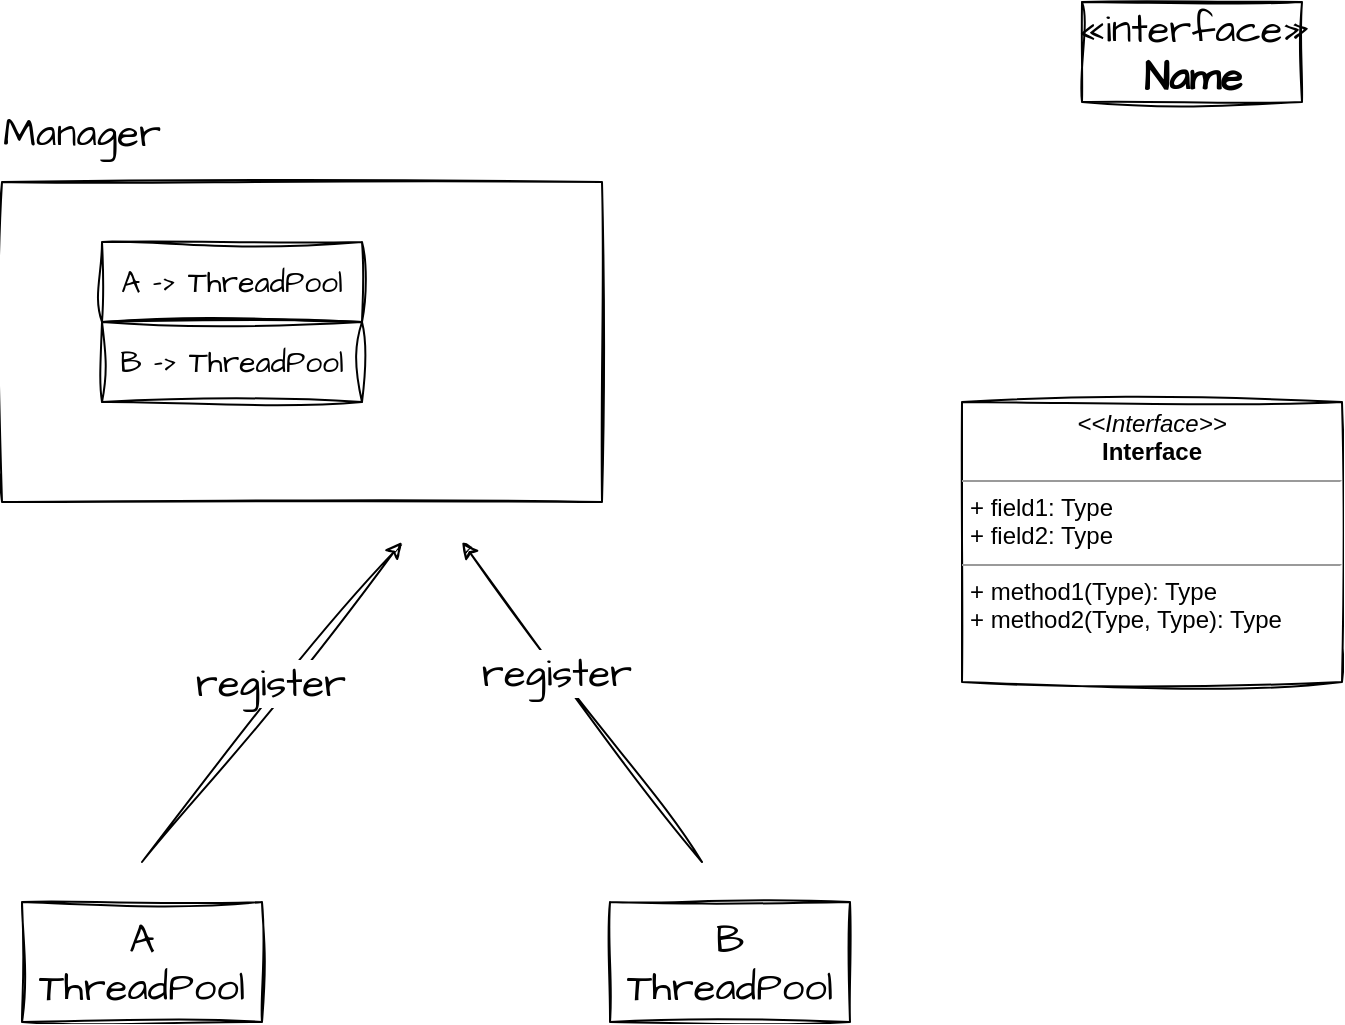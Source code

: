 <mxfile version="20.8.16" type="device" pages="3"><diagram name="第 1 页" id="4CbYEDCJslcDrdW34QIh"><mxGraphModel dx="1194" dy="613" grid="1" gridSize="10" guides="1" tooltips="1" connect="1" arrows="1" fold="1" page="1" pageScale="1" pageWidth="827" pageHeight="1169" math="0" shadow="0"><root><mxCell id="0"/><mxCell id="1" parent="0"/><mxCell id="-Mg0swNg0cmX-wqkHRYy-1" value="A ThreadPool" style="rounded=0;whiteSpace=wrap;html=1;sketch=1;hachureGap=4;jiggle=2;curveFitting=1;fontFamily=Architects Daughter;fontSource=https%3A%2F%2Ffonts.googleapis.com%2Fcss%3Ffamily%3DArchitects%2BDaughter;fontSize=20;" parent="1" vertex="1"><mxGeometry x="120" y="640" width="120" height="60" as="geometry"/></mxCell><mxCell id="-Mg0swNg0cmX-wqkHRYy-2" value="B&lt;br&gt;ThreadPool" style="rounded=0;whiteSpace=wrap;html=1;sketch=1;hachureGap=4;jiggle=2;curveFitting=1;fontFamily=Architects Daughter;fontSource=https%3A%2F%2Ffonts.googleapis.com%2Fcss%3Ffamily%3DArchitects%2BDaughter;fontSize=20;" parent="1" vertex="1"><mxGeometry x="414" y="640" width="120" height="60" as="geometry"/></mxCell><mxCell id="-Mg0swNg0cmX-wqkHRYy-3" value="" style="rounded=0;whiteSpace=wrap;html=1;sketch=1;hachureGap=4;jiggle=2;curveFitting=1;fontFamily=Architects Daughter;fontSource=https%3A%2F%2Ffonts.googleapis.com%2Fcss%3Ffamily%3DArchitects%2BDaughter;fontSize=20;" parent="1" vertex="1"><mxGeometry x="110" y="280" width="300" height="160" as="geometry"/></mxCell><mxCell id="-Mg0swNg0cmX-wqkHRYy-4" value="" style="endArrow=classic;html=1;rounded=0;sketch=1;hachureGap=4;jiggle=2;curveFitting=1;fontFamily=Architects Daughter;fontSource=https%3A%2F%2Ffonts.googleapis.com%2Fcss%3Ffamily%3DArchitects%2BDaughter;fontSize=16;" parent="1" edge="1"><mxGeometry width="50" height="50" relative="1" as="geometry"><mxPoint x="180" y="620" as="sourcePoint"/><mxPoint x="310" y="460" as="targetPoint"/></mxGeometry></mxCell><mxCell id="-Mg0swNg0cmX-wqkHRYy-6" value="register" style="edgeLabel;html=1;align=center;verticalAlign=middle;resizable=0;points=[];fontSize=20;fontFamily=Architects Daughter;" parent="-Mg0swNg0cmX-wqkHRYy-4" vertex="1" connectable="0"><mxGeometry x="0.069" y="7" relative="1" as="geometry"><mxPoint as="offset"/></mxGeometry></mxCell><mxCell id="-Mg0swNg0cmX-wqkHRYy-5" value="" style="endArrow=classic;html=1;rounded=0;sketch=1;hachureGap=4;jiggle=2;curveFitting=1;fontFamily=Architects Daughter;fontSource=https%3A%2F%2Ffonts.googleapis.com%2Fcss%3Ffamily%3DArchitects%2BDaughter;fontSize=16;" parent="1" edge="1"><mxGeometry width="50" height="50" relative="1" as="geometry"><mxPoint x="460" y="620" as="sourcePoint"/><mxPoint x="340" y="460" as="targetPoint"/></mxGeometry></mxCell><mxCell id="-Mg0swNg0cmX-wqkHRYy-7" value="register" style="edgeLabel;html=1;align=center;verticalAlign=middle;resizable=0;points=[];fontSize=20;fontFamily=Architects Daughter;" parent="-Mg0swNg0cmX-wqkHRYy-5" vertex="1" connectable="0"><mxGeometry x="0.198" y="1" relative="1" as="geometry"><mxPoint as="offset"/></mxGeometry></mxCell><mxCell id="-Mg0swNg0cmX-wqkHRYy-9" value="A -&amp;gt; ThreadPool&lt;br style=&quot;font-size: 15px;&quot;&gt;" style="rounded=0;whiteSpace=wrap;html=1;sketch=1;hachureGap=4;jiggle=2;curveFitting=1;fontFamily=Architects Daughter;fontSource=https%3A%2F%2Ffonts.googleapis.com%2Fcss%3Ffamily%3DArchitects%2BDaughter;fontSize=15;" parent="1" vertex="1"><mxGeometry x="160" y="310" width="130" height="40" as="geometry"/></mxCell><mxCell id="-Mg0swNg0cmX-wqkHRYy-10" value="B -&amp;gt; ThreadPool" style="rounded=0;whiteSpace=wrap;html=1;sketch=1;hachureGap=4;jiggle=2;curveFitting=1;fontFamily=Architects Daughter;fontSource=https%3A%2F%2Ffonts.googleapis.com%2Fcss%3Ffamily%3DArchitects%2BDaughter;fontSize=15;" parent="1" vertex="1"><mxGeometry x="160" y="350" width="130" height="40" as="geometry"/></mxCell><mxCell id="-Mg0swNg0cmX-wqkHRYy-11" value="Manager" style="text;html=1;strokeColor=none;fillColor=none;align=center;verticalAlign=middle;whiteSpace=wrap;rounded=0;fontSize=20;fontFamily=Architects Daughter;" parent="1" vertex="1"><mxGeometry x="120" y="240" width="60" height="30" as="geometry"/></mxCell><mxCell id="ohAufH_O7So9Udtu7OJb-1" value="&amp;laquo;interface&amp;raquo;&lt;br&gt;&lt;b&gt;Name&lt;/b&gt;" style="html=1;sketch=1;hachureGap=4;jiggle=2;curveFitting=1;fontFamily=Architects Daughter;fontSource=https%3A%2F%2Ffonts.googleapis.com%2Fcss%3Ffamily%3DArchitects%2BDaughter;fontSize=20;" parent="1" vertex="1"><mxGeometry x="650" y="190" width="110" height="50" as="geometry"/></mxCell><mxCell id="ohAufH_O7So9Udtu7OJb-2" value="&lt;p style=&quot;margin:0px;margin-top:4px;text-align:center;&quot;&gt;&lt;i&gt;&amp;lt;&amp;lt;Interface&amp;gt;&amp;gt;&lt;/i&gt;&lt;br/&gt;&lt;b&gt;Interface&lt;/b&gt;&lt;/p&gt;&lt;hr size=&quot;1&quot;/&gt;&lt;p style=&quot;margin:0px;margin-left:4px;&quot;&gt;+ field1: Type&lt;br/&gt;+ field2: Type&lt;/p&gt;&lt;hr size=&quot;1&quot;/&gt;&lt;p style=&quot;margin:0px;margin-left:4px;&quot;&gt;+ method1(Type): Type&lt;br/&gt;+ method2(Type, Type): Type&lt;/p&gt;" style="verticalAlign=top;align=left;overflow=fill;fontSize=12;fontFamily=Helvetica;html=1;sketch=1;hachureGap=4;jiggle=2;curveFitting=1;fontSource=https%3A%2F%2Ffonts.googleapis.com%2Fcss%3Ffamily%3DArchitects%2BDaughter;" parent="1" vertex="1"><mxGeometry x="590" y="390" width="190" height="140" as="geometry"/></mxCell></root></mxGraphModel></diagram><diagram id="pQFCr23Pkn5b_VBhy9_b" name="Threadpool-Helper UML"><mxGraphModel dx="2021" dy="613" grid="1" gridSize="10" guides="1" tooltips="1" connect="1" arrows="1" fold="1" page="1" pageScale="1" pageWidth="827" pageHeight="1169" math="0" shadow="0"><root><mxCell id="0"/><mxCell id="1" parent="0"/><mxCell id="saQWWasQ6VA7nzMmx7Eh-1" value="&lt;p style=&quot;margin: 4px 0px 0px; text-align: center; font-size: 15px;&quot;&gt;&lt;i style=&quot;font-size: 15px;&quot;&gt;&amp;lt;&amp;lt;Interface&amp;gt;&amp;gt;&lt;/i&gt;&lt;br style=&quot;font-size: 15px;&quot;&gt;&lt;b style=&quot;font-size: 15px;&quot;&gt;ThreadPoolMetaManager&lt;/b&gt;&lt;/p&gt;&lt;hr style=&quot;font-size: 15px;&quot;&gt;&lt;p style=&quot;margin: 0px 0px 0px 4px; font-size: 15px;&quot;&gt;&lt;/p&gt;&lt;p style=&quot;margin: 0px 0px 0px 4px; font-size: 15px;&quot;&gt;+ getTPHolder:ThreadPoolMetaHolder&lt;/p&gt;&lt;p style=&quot;margin: 0px 0px 0px 4px; font-size: 15px;&quot;&gt;+ registerTP(String tpName,): Type&lt;br style=&quot;font-size: 15px;&quot;&gt;+ unregisterTP(Type, Type): Type&lt;/p&gt;" style="verticalAlign=top;align=left;overflow=fill;fontSize=15;fontFamily=Architects Daughter;html=1;sketch=1;hachureGap=4;jiggle=2;curveFitting=1;fontSource=https%3A%2F%2Ffonts.googleapis.com%2Fcss%3Ffamily%3DArchitects%2BDaughter;" parent="1" vertex="1"><mxGeometry x="249" y="70" width="351" height="140" as="geometry"/></mxCell><mxCell id="saQWWasQ6VA7nzMmx7Eh-2" value="&lt;p style=&quot;margin: 4px 0px 0px; text-align: center; text-decoration: underline; font-size: 15px;&quot;&gt;&lt;b style=&quot;font-size: 15px;&quot;&gt;TPHolder&lt;/b&gt;&lt;/p&gt;&lt;hr style=&quot;font-size: 15px;&quot;&gt;&lt;p style=&quot;margin: 0px 0px 0px 8px; font-size: 15px;&quot;&gt;String tpName&lt;/p&gt;&lt;p style=&quot;margin: 0px 0px 0px 8px; font-size: 15px;&quot;&gt;ThreadPoolExecutor tpExecutor&lt;/p&gt;&lt;p style=&quot;margin: 0px 0px 0px 8px; font-size: 15px;&quot;&gt;&lt;span style=&quot;background-color: initial;&quot;&gt;Boolean isTrack&lt;/span&gt;&lt;/p&gt;" style="verticalAlign=top;align=left;overflow=fill;fontSize=15;fontFamily=Architects Daughter;html=1;sketch=1;hachureGap=4;jiggle=2;curveFitting=1;fontSource=https%3A%2F%2Ffonts.googleapis.com%2Fcss%3Ffamily%3DArchitects%2BDaughter;" parent="1" vertex="1"><mxGeometry x="-70" y="360" width="250" height="200" as="geometry"/></mxCell></root></mxGraphModel></diagram><diagram id="SqKWqHvyq7j7jmS9P4Rw" name="第 3 页"><mxGraphModel dx="1194" dy="613" grid="1" gridSize="10" guides="1" tooltips="1" connect="1" arrows="1" fold="1" page="1" pageScale="1" pageWidth="827" pageHeight="1169" math="0" shadow="0"><root><mxCell id="0"/><mxCell id="1" parent="0"/><mxCell id="rjlWAvQOQa1YJS4zXBu7-1" value="zookeeper config" style="rounded=0;whiteSpace=wrap;html=1;sketch=1;hachureGap=4;jiggle=2;curveFitting=1;fontFamily=Architects Daughter;fontSource=https%3A%2F%2Ffonts.googleapis.com%2Fcss%3Ffamily%3DArchitects%2BDaughter;fontSize=20;" vertex="1" parent="1"><mxGeometry x="240" y="50" width="310" height="60" as="geometry"/></mxCell><mxCell id="rjlWAvQOQa1YJS4zXBu7-2" value="Spring Boot" style="rounded=0;whiteSpace=wrap;html=1;sketch=1;hachureGap=4;jiggle=2;curveFitting=1;fontFamily=Architects Daughter;fontSource=https%3A%2F%2Ffonts.googleapis.com%2Fcss%3Ffamily%3DArchitects%2BDaughter;fontSize=20;" vertex="1" parent="1"><mxGeometry x="240" y="300" width="310" height="60" as="geometry"/></mxCell></root></mxGraphModel></diagram></mxfile>